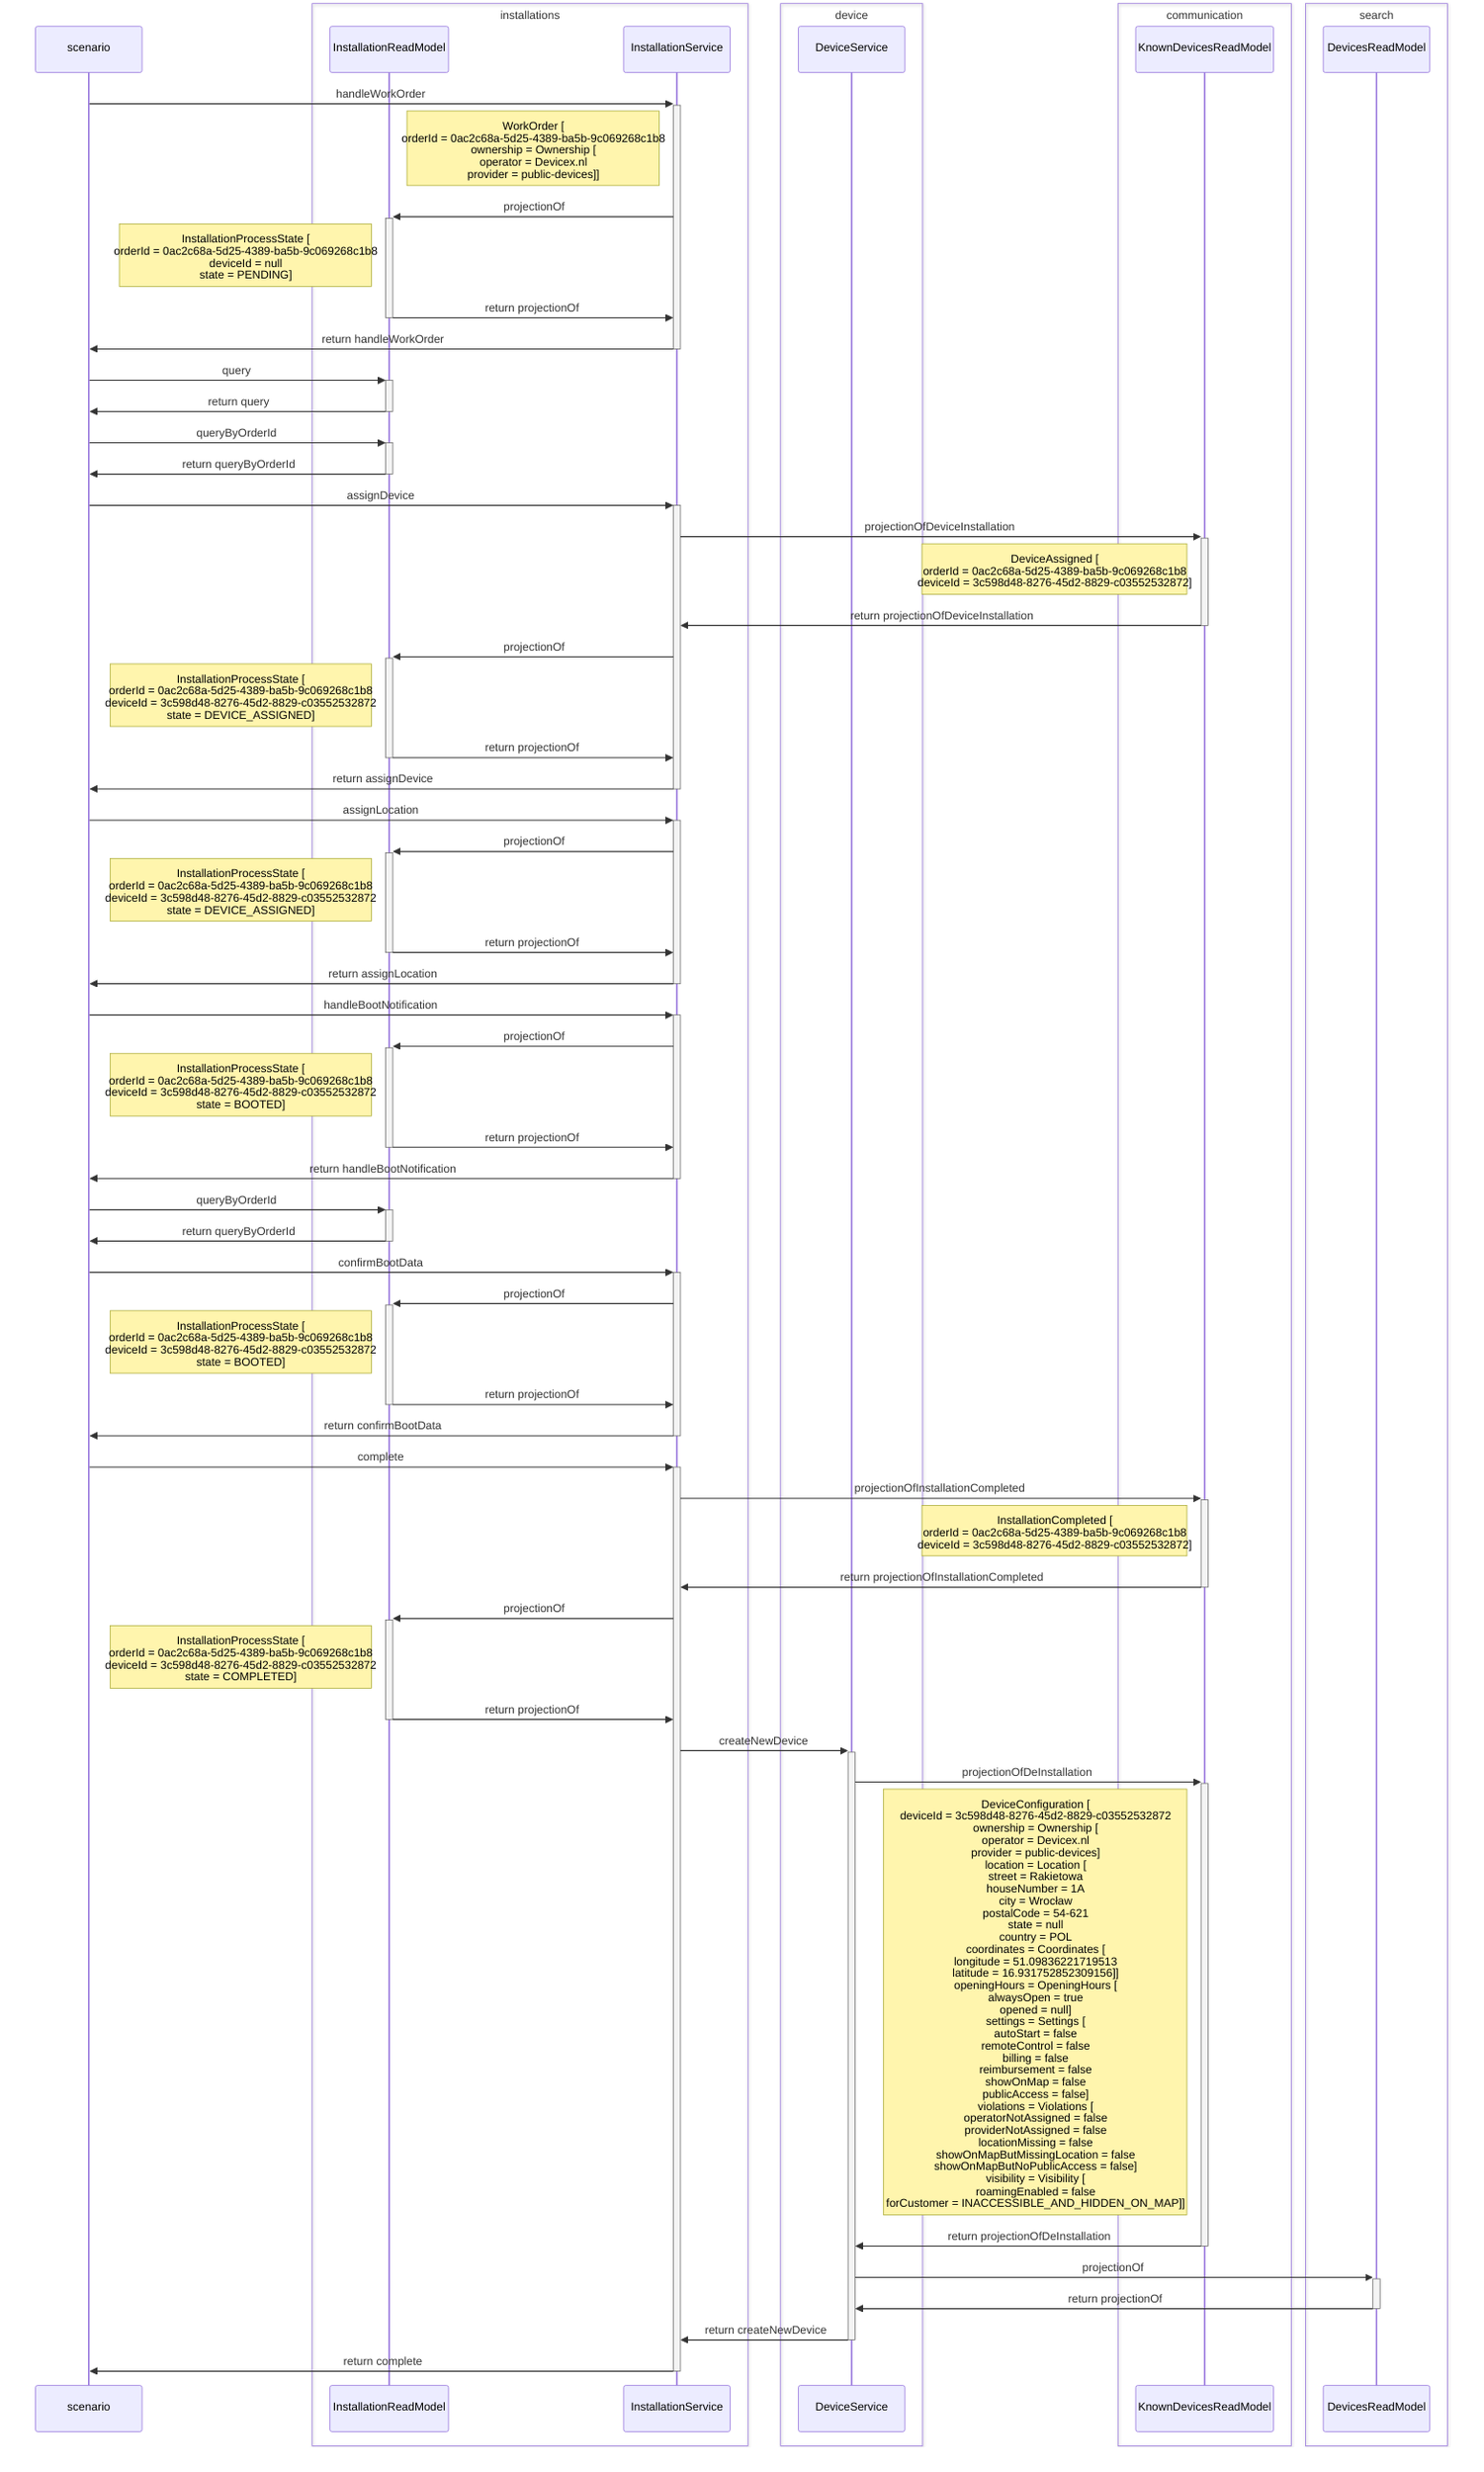 sequenceDiagram
  participant scenario
  box web
  end
  box installations
    participant InstallationReadModel
    participant InstallationService
  end
  box mediators
  end
  box device
    participant DeviceService
  end
  box communication
    participant KnownDevicesReadModel
  end
  box search
    participant DevicesReadModel
  end
  box persistence
  end
  scenario ->>+ InstallationService: handleWorkOrder
  Note left of InstallationService: WorkOrder [<br/> orderId = 0ac2c68a-5d25-4389-ba5b-9c069268c1b8<br/> ownership = Ownership [<br/> operator = Devicex.nl<br/> provider = public-devices]]
  InstallationService ->>+ InstallationReadModel: projectionOf
  Note left of InstallationReadModel: InstallationProcessState [<br/> orderId = 0ac2c68a-5d25-4389-ba5b-9c069268c1b8<br/> deviceId = null<br/> state = PENDING]
  InstallationReadModel ->>- InstallationService: return projectionOf
  InstallationService ->>- scenario: return handleWorkOrder
  scenario ->>+ InstallationReadModel: query
  InstallationReadModel ->>- scenario: return query
  scenario ->>+ InstallationReadModel: queryByOrderId
  InstallationReadModel ->>- scenario: return queryByOrderId
  scenario ->>+ InstallationService: assignDevice
  InstallationService ->>+ KnownDevicesReadModel: projectionOfDeviceInstallation
  Note left of KnownDevicesReadModel: DeviceAssigned [<br/> orderId = 0ac2c68a-5d25-4389-ba5b-9c069268c1b8<br/> deviceId = 3c598d48-8276-45d2-8829-c03552532872]
  KnownDevicesReadModel ->>- InstallationService: return projectionOfDeviceInstallation
  InstallationService ->>+ InstallationReadModel: projectionOf
  Note left of InstallationReadModel: InstallationProcessState [<br/> orderId = 0ac2c68a-5d25-4389-ba5b-9c069268c1b8<br/> deviceId = 3c598d48-8276-45d2-8829-c03552532872<br/> state = DEVICE_ASSIGNED]
  InstallationReadModel ->>- InstallationService: return projectionOf
  InstallationService ->>- scenario: return assignDevice
  scenario ->>+ InstallationService: assignLocation
  InstallationService ->>+ InstallationReadModel: projectionOf
  Note left of InstallationReadModel: InstallationProcessState [<br/> orderId = 0ac2c68a-5d25-4389-ba5b-9c069268c1b8<br/> deviceId = 3c598d48-8276-45d2-8829-c03552532872<br/> state = DEVICE_ASSIGNED]
  InstallationReadModel ->>- InstallationService: return projectionOf
  InstallationService ->>- scenario: return assignLocation
  scenario ->>+ InstallationService: handleBootNotification
  InstallationService ->>+ InstallationReadModel: projectionOf
  Note left of InstallationReadModel: InstallationProcessState [<br/> orderId = 0ac2c68a-5d25-4389-ba5b-9c069268c1b8<br/> deviceId = 3c598d48-8276-45d2-8829-c03552532872<br/> state = BOOTED]
  InstallationReadModel ->>- InstallationService: return projectionOf
  InstallationService ->>- scenario: return handleBootNotification
  scenario ->>+ InstallationReadModel: queryByOrderId
  InstallationReadModel ->>- scenario: return queryByOrderId
  scenario ->>+ InstallationService: confirmBootData
  InstallationService ->>+ InstallationReadModel: projectionOf
  Note left of InstallationReadModel: InstallationProcessState [<br/> orderId = 0ac2c68a-5d25-4389-ba5b-9c069268c1b8<br/> deviceId = 3c598d48-8276-45d2-8829-c03552532872<br/> state = BOOTED]
  InstallationReadModel ->>- InstallationService: return projectionOf
  InstallationService ->>- scenario: return confirmBootData
  scenario ->>+ InstallationService: complete
  InstallationService ->>+ KnownDevicesReadModel: projectionOfInstallationCompleted
  Note left of KnownDevicesReadModel: InstallationCompleted [<br/> orderId = 0ac2c68a-5d25-4389-ba5b-9c069268c1b8<br/> deviceId = 3c598d48-8276-45d2-8829-c03552532872]
  KnownDevicesReadModel ->>- InstallationService: return projectionOfInstallationCompleted
  InstallationService ->>+ InstallationReadModel: projectionOf
  Note left of InstallationReadModel: InstallationProcessState [<br/> orderId = 0ac2c68a-5d25-4389-ba5b-9c069268c1b8<br/> deviceId = 3c598d48-8276-45d2-8829-c03552532872<br/> state = COMPLETED]
  InstallationReadModel ->>- InstallationService: return projectionOf
  InstallationService ->>+ DeviceService: createNewDevice
  DeviceService ->>+ KnownDevicesReadModel: projectionOfDeInstallation
  Note left of KnownDevicesReadModel: DeviceConfiguration [<br/> deviceId = 3c598d48-8276-45d2-8829-c03552532872<br/> ownership = Ownership [<br/> operator = Devicex.nl<br/> provider = public-devices]<br/> location = Location [<br/> street = Rakietowa<br/> houseNumber = 1A<br/> city = Wrocław<br/> postalCode = 54-621<br/> state = null<br/> country = POL<br/> coordinates = Coordinates [<br/> longitude = 51.09836221719513<br/> latitude = 16.931752852309156]]<br/> openingHours = OpeningHours [<br/> alwaysOpen = true<br/> opened = null]<br/> settings = Settings [<br/> autoStart = false<br/> remoteControl = false<br/> billing = false<br/> reimbursement = false<br/> showOnMap = false<br/> publicAccess = false]<br/> violations = Violations [<br/> operatorNotAssigned = false<br/> providerNotAssigned = false<br/> locationMissing = false<br/> showOnMapButMissingLocation = false<br/> showOnMapButNoPublicAccess = false]<br/> visibility = Visibility [<br/> roamingEnabled = false<br/> forCustomer = INACCESSIBLE_AND_HIDDEN_ON_MAP]]
  KnownDevicesReadModel ->>- DeviceService: return projectionOfDeInstallation
  DeviceService ->>+ DevicesReadModel: projectionOf
  DevicesReadModel ->>- DeviceService: return projectionOf
  DeviceService ->>- InstallationService: return createNewDevice
  InstallationService ->>- scenario: return complete